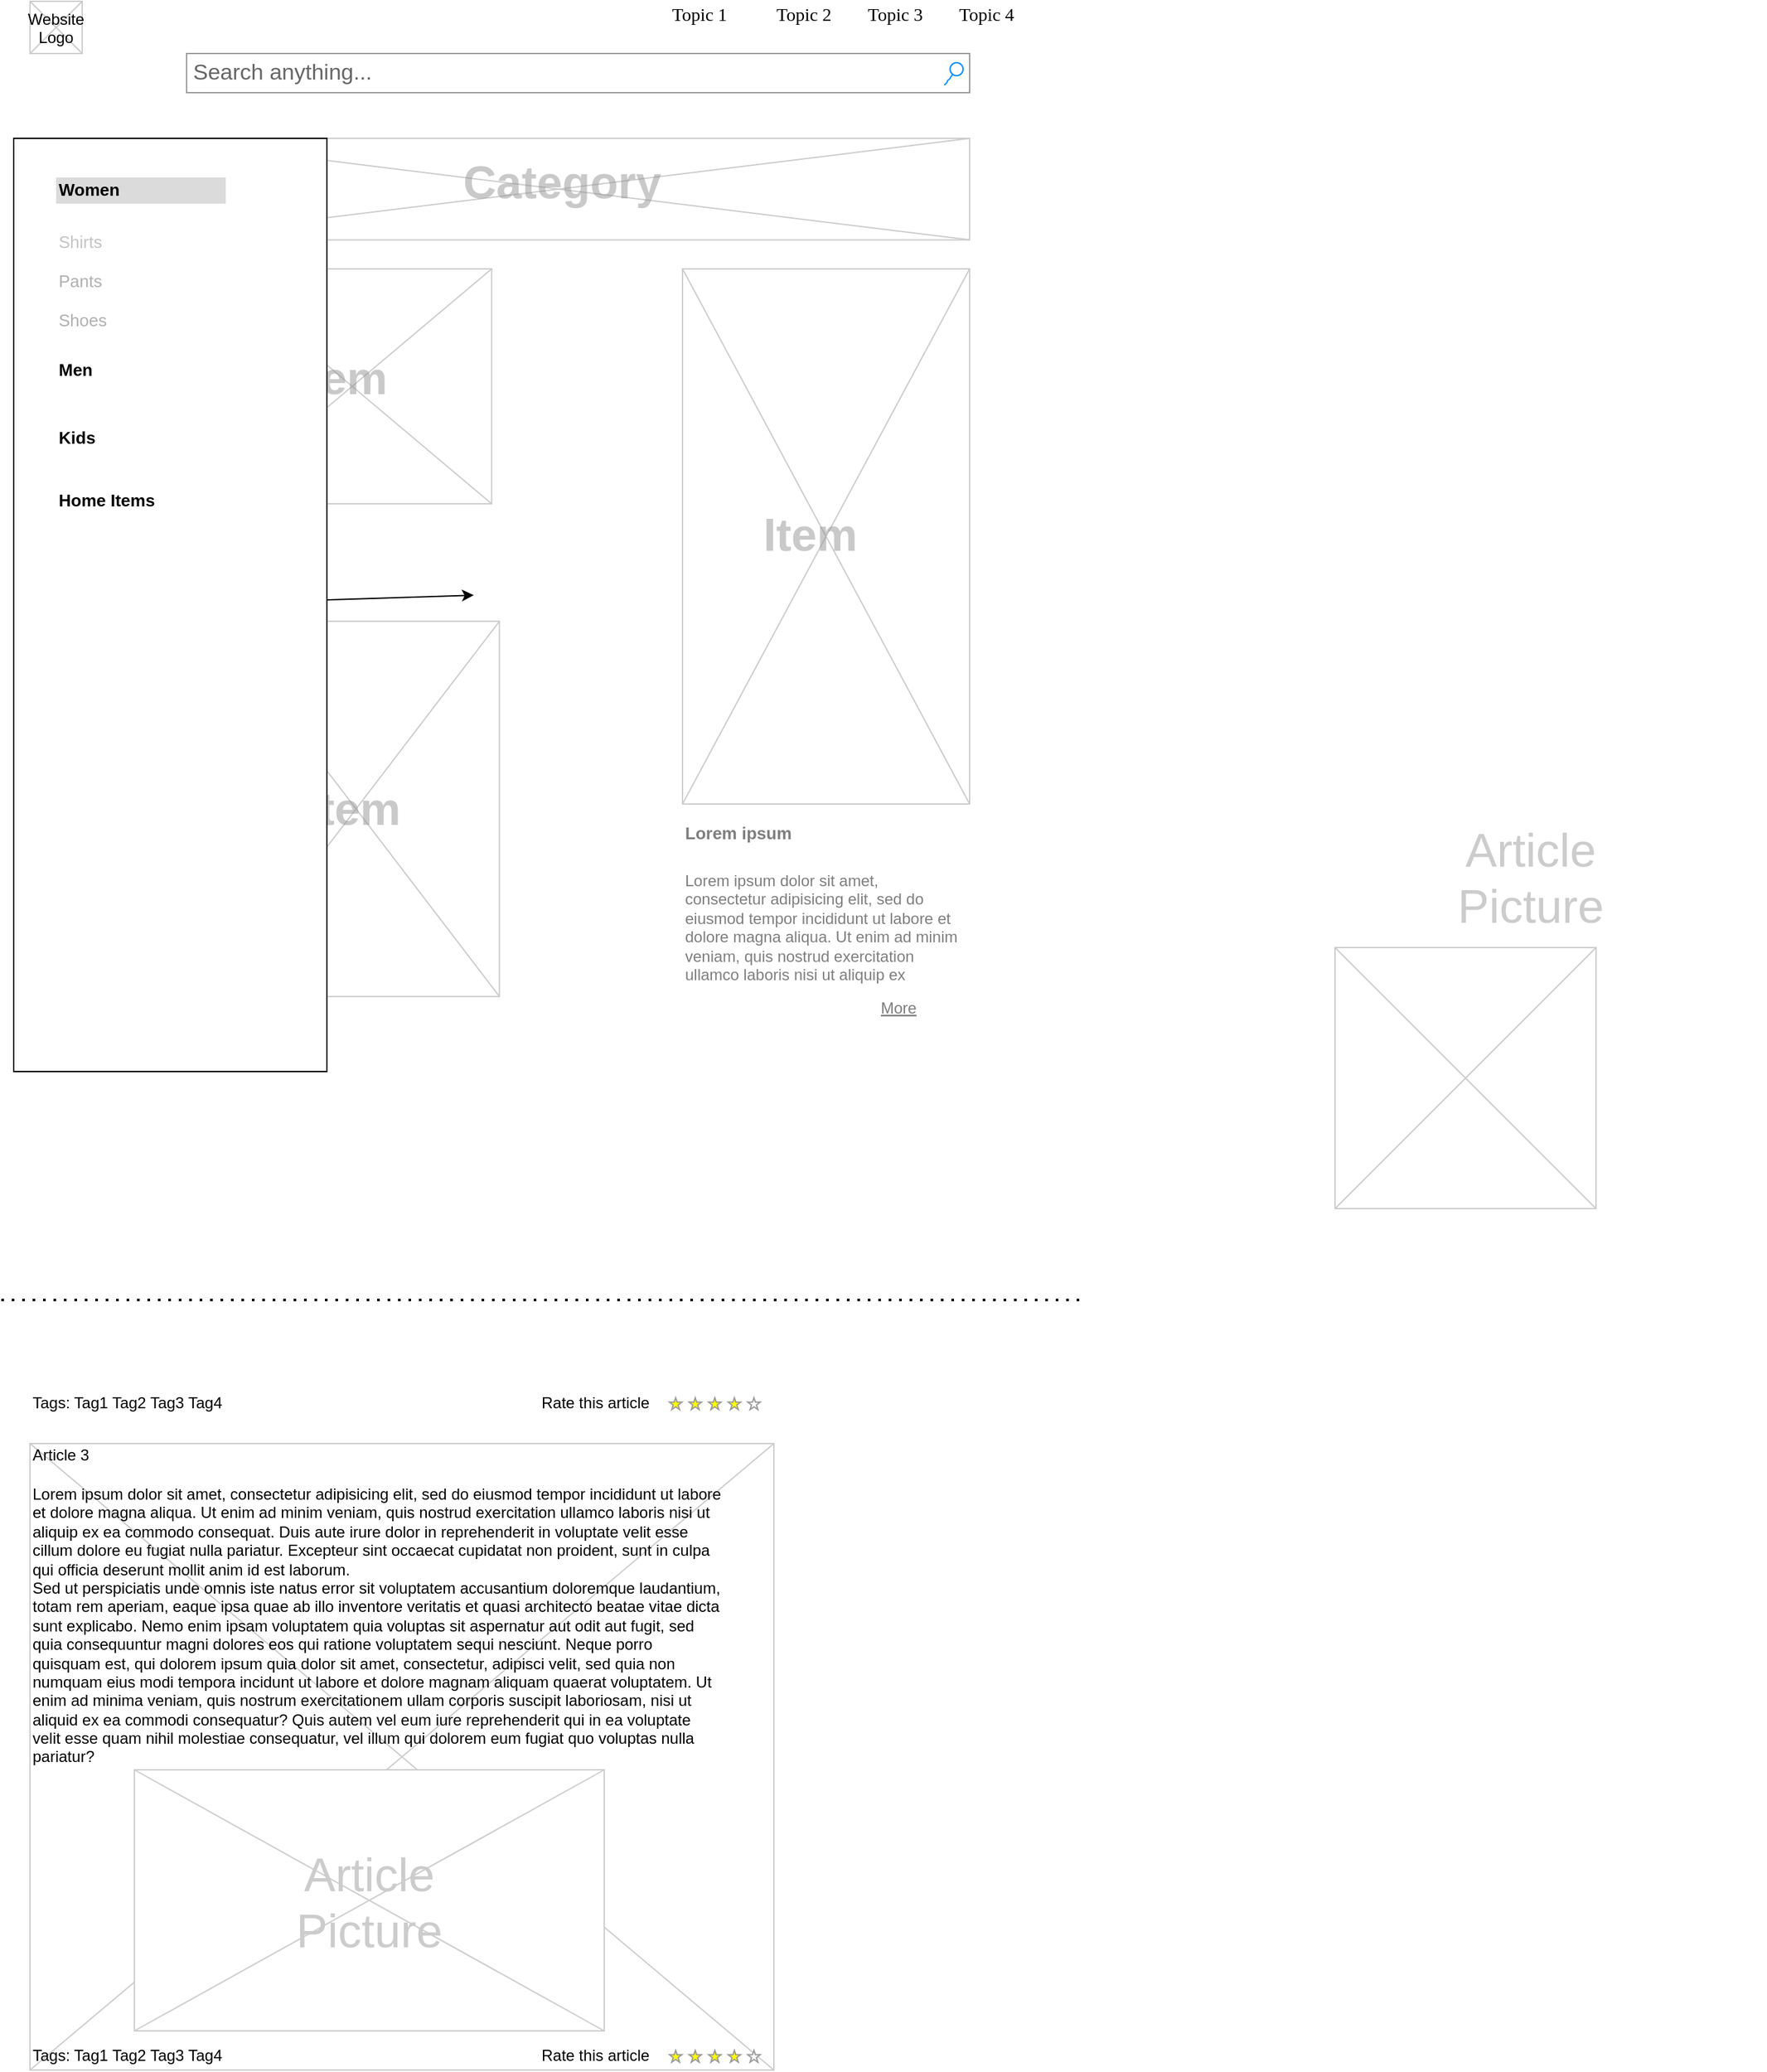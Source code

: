 <mxfile version="16.4.6" type="github">
  <diagram name="Page-1" id="f1b7ffb7-ca1e-a977-7cf5-a751b3c06c05">
    <mxGraphModel dx="2217" dy="899" grid="1" gridSize="10" guides="1" tooltips="1" connect="1" arrows="1" fold="1" page="1" pageScale="1" pageWidth="826" pageHeight="1169" background="none" math="0" shadow="0">
      <root>
        <mxCell id="0" />
        <mxCell id="1" parent="0" />
        <mxCell id="14" value="" style="verticalLabelPosition=bottom;verticalAlign=top;strokeWidth=1;shape=mxgraph.mockup.graphics.iconGrid;strokeColor=#CCCCCC;gridSize=1,1;" parent="1" vertex="1">
          <mxGeometry x="520" y="220" width="220" height="410" as="geometry" />
        </mxCell>
        <mxCell id="13" value="" style="verticalLabelPosition=bottom;verticalAlign=top;strokeWidth=1;shape=mxgraph.mockup.graphics.iconGrid;strokeColor=#CCCCCC;gridSize=1,1;" parent="1" vertex="1">
          <mxGeometry x="160" y="220" width="213.75" height="180" as="geometry" />
        </mxCell>
        <mxCell id="9" value="Lorem ipsum dolor sit amet, consectetur adipisicing elit, sed do eiusmod tempor incididunt ut labore et dolore magna aliqua. Ut enim ad minim veniam, quis nostrud exercitation ullamco laboris nisi ut aliquip ex " style="text;spacingTop=-5;whiteSpace=wrap;align=left;textOpacity=50;" parent="1" vertex="1">
          <mxGeometry x="520" y="680" width="213.1" height="135" as="geometry" />
        </mxCell>
        <mxCell id="10" value="Latest Posts" style="text;spacingTop=-5;" parent="1" vertex="1">
          <mxGeometry x="610" y="120" width="30" height="20" as="geometry" />
        </mxCell>
        <mxCell id="15" value="More" style="text;spacingTop=-5;fontStyle=4;textOpacity=50;" parent="1" vertex="1">
          <mxGeometry x="670" y="777.5" width="30" height="20" as="geometry" />
        </mxCell>
        <mxCell id="20" value="" style="verticalLabelPosition=bottom;verticalAlign=top;strokeWidth=1;shape=mxgraph.mockup.graphics.iconGrid;strokeColor=#CCCCCC;gridSize=1,1;" parent="1" vertex="1">
          <mxGeometry x="20" y="15" width="40" height="40" as="geometry" />
        </mxCell>
        <mxCell id="21" value="Website&#xa;Logo" style="text;spacingTop=-5;align=center" parent="1" vertex="1">
          <mxGeometry x="20" y="20" width="40" height="40" as="geometry" />
        </mxCell>
        <mxCell id="22" value="Nav Bar" style="text;spacingTop=-5;fontStyle=1;fontFamily=Helvetica;fontColor=#949494;fontSize=35;rotation=-90;textOpacity=50;" parent="1" vertex="1">
          <mxGeometry x="10" y="287.78" width="300" height="260" as="geometry" />
        </mxCell>
        <mxCell id="25" value="" style="verticalLabelPosition=bottom;verticalAlign=top;strokeWidth=1;shape=mxgraph.mockup.graphics.iconGrid;strokeColor=#CCCCCC;gridSize=1,1;" parent="1" vertex="1">
          <mxGeometry x="110" y="120" width="630" height="77.78" as="geometry" />
        </mxCell>
        <mxCell id="27" value="" style="verticalLabelPosition=bottom;verticalAlign=top;strokeWidth=1;shape=mxgraph.mockup.graphics.iconGrid;strokeColor=#CCCCCC;gridSize=1,1;" parent="1" vertex="1">
          <mxGeometry x="160" y="490" width="219.69" height="287.5" as="geometry" />
        </mxCell>
        <mxCell id="31" value="Article&#xa;Picture" style="text;spacingTop=-5;align=center;verticalAlign=middle;fontSize=36;fontColor=#CCCCCC" parent="1" vertex="1">
          <mxGeometry x="990" y="585" width="360" height="200" as="geometry" />
        </mxCell>
        <mxCell id="32" value="" style="verticalLabelPosition=bottom;verticalAlign=top;strokeWidth=1;shape=mxgraph.mockup.graphics.iconGrid;strokeColor=#CCCCCC;gridSize=1,1;" parent="1" vertex="1">
          <mxGeometry x="20" y="1120" width="570" height="480" as="geometry" />
        </mxCell>
        <mxCell id="33" value="Article 3" style="text;spacingTop=-5;" parent="1" vertex="1">
          <mxGeometry x="20" y="1120" width="30" height="20" as="geometry" />
        </mxCell>
        <mxCell id="34" value="Lorem ipsum dolor sit amet, consectetur adipisicing elit, sed do eiusmod tempor incididunt ut labore et dolore magna aliqua. Ut enim ad minim veniam, quis nostrud exercitation ullamco laboris nisi ut aliquip ex ea commodo consequat. Duis aute irure dolor in reprehenderit in voluptate velit esse cillum dolore eu fugiat nulla pariatur. Excepteur sint occaecat cupidatat non proident, sunt in culpa qui officia deserunt mollit anim id est laborum.&#xa;Sed ut perspiciatis unde omnis iste natus error sit voluptatem accusantium doloremque laudantium, totam rem aperiam, eaque ipsa quae ab illo inventore veritatis et quasi architecto beatae vitae dicta sunt explicabo. Nemo enim ipsam voluptatem quia voluptas sit aspernatur aut odit aut fugit, sed quia consequuntur magni dolores eos qui ratione voluptatem sequi nesciunt. Neque porro quisquam est, qui dolorem ipsum quia dolor sit amet, consectetur, adipisci velit, sed quia non numquam eius modi tempora incidunt ut labore et dolore magnam aliquam quaerat voluptatem. Ut enim ad minima veniam, quis nostrum exercitationem ullam corporis suscipit laboriosam, nisi ut aliquid ex ea commodi consequatur? Quis autem vel eum iure reprehenderit qui in ea voluptate velit esse quam nihil molestiae consequatur, vel illum qui dolorem eum fugiat quo voluptas nulla pariatur?" style="text;spacingTop=-5;whiteSpace=wrap;align=left" parent="1" vertex="1">
          <mxGeometry x="20" y="1150" width="530" height="250" as="geometry" />
        </mxCell>
        <mxCell id="35" value="" style="verticalLabelPosition=bottom;verticalAlign=top;strokeWidth=1;shape=mxgraph.mockup.graphics.iconGrid;strokeColor=#CCCCCC;gridSize=1,1;" parent="1" vertex="1">
          <mxGeometry x="100" y="1370" width="360" height="200" as="geometry" />
        </mxCell>
        <mxCell id="36" value="Article&#xa;Picture" style="text;spacingTop=-5;align=center;verticalAlign=middle;fontSize=36;fontColor=#CCCCCC" parent="1" vertex="1">
          <mxGeometry x="100" y="1370" width="360" height="200" as="geometry" />
        </mxCell>
        <mxCell id="37" value="" style="verticalLabelPosition=bottom;verticalAlign=top;strokeWidth=1;shape=mxgraph.mockup.misc.rating;strokeColor=#999999;fillColor=#ffff00;emptyFillColor=#ffffff;grade=4;ratingScale=5;ratingStyle=star;" parent="1" vertex="1">
          <mxGeometry x="170" y="380.0" width="77.5" height="10" as="geometry" />
        </mxCell>
        <mxCell id="38" value="Product rating" style="text;spacingTop=-5;" parent="1" vertex="1">
          <mxGeometry x="160" y="407.78" width="130" height="20" as="geometry" />
        </mxCell>
        <mxCell id="41" value="" style="verticalLabelPosition=bottom;verticalAlign=top;strokeWidth=1;shape=mxgraph.mockup.misc.rating;strokeColor=#999999;fillColor=#ffff00;emptyFillColor=#ffffff;grade=4;ratingScale=5;ratingStyle=star;" parent="1" vertex="1">
          <mxGeometry x="510.0" y="1085" width="77.5" height="10" as="geometry" />
        </mxCell>
        <mxCell id="42" value="Rate this article" style="text;spacingTop=-5;" parent="1" vertex="1">
          <mxGeometry x="410.0" y="1080" width="30" height="20" as="geometry" />
        </mxCell>
        <mxCell id="43" value="" style="verticalLabelPosition=bottom;verticalAlign=top;strokeWidth=1;shape=mxgraph.mockup.misc.rating;strokeColor=#999999;fillColor=#ffff00;emptyFillColor=#ffffff;grade=4;ratingScale=5;ratingStyle=star;" parent="1" vertex="1">
          <mxGeometry x="510.0" y="1585.0" width="77.5" height="10" as="geometry" />
        </mxCell>
        <mxCell id="44" value="Rate this article" style="text;spacingTop=-5;" parent="1" vertex="1">
          <mxGeometry x="410.0" y="1580.0" width="30" height="20" as="geometry" />
        </mxCell>
        <mxCell id="48" value="Tags: Tag1 Tag2 Tag3 Tag4" style="text;spacingTop=-5;" parent="1" vertex="1">
          <mxGeometry x="20" y="1080" width="210" height="20" as="geometry" />
        </mxCell>
        <mxCell id="49" value="Tags: Tag1 Tag2 Tag3 Tag4" style="text;spacingTop=-5;" parent="1" vertex="1">
          <mxGeometry x="20" y="1580.0" width="210" height="20" as="geometry" />
        </mxCell>
        <mxCell id="58" value="" style="verticalLabelPosition=bottom;verticalAlign=top;strokeWidth=1;shape=mxgraph.mockup.graphics.iconGrid;strokeColor=#CCCCCC;gridSize=1,1;" parent="1" vertex="1">
          <mxGeometry x="1020" y="740" width="200" height="200" as="geometry" />
        </mxCell>
        <mxCell id="S4baUxd-CoSfWvRWnIj_-70" value="" style="endArrow=classic;html=1;rounded=0;fontFamily=Helvetica;fontSize=10;fontColor=#949494;" parent="1" edge="1">
          <mxGeometry width="50" height="50" relative="1" as="geometry">
            <mxPoint x="125" y="460" as="sourcePoint" />
            <mxPoint x="235" y="460" as="targetPoint" />
          </mxGeometry>
        </mxCell>
        <mxCell id="S4baUxd-CoSfWvRWnIj_-71" value="Category" style="text;spacingTop=-5;fontStyle=1;fontFamily=Helvetica;fontColor=#949494;fontSize=35;rotation=0;textOpacity=50;" parent="1" vertex="1">
          <mxGeometry x="350" y="130" width="345" height="40" as="geometry" />
        </mxCell>
        <mxCell id="S4baUxd-CoSfWvRWnIj_-72" value="Item" style="text;spacingTop=-5;fontStyle=1;fontFamily=Helvetica;fontColor=#949494;fontSize=35;rotation=0;textOpacity=50;" parent="1" vertex="1">
          <mxGeometry x="580" y="400" width="80" height="60" as="geometry" />
        </mxCell>
        <mxCell id="S4baUxd-CoSfWvRWnIj_-73" value="Item" style="text;spacingTop=-5;fontStyle=1;fontFamily=Helvetica;fontColor=#949494;fontSize=35;rotation=0;textOpacity=50;" parent="1" vertex="1">
          <mxGeometry x="219.85" y="280" width="100" height="50" as="geometry" />
        </mxCell>
        <mxCell id="S4baUxd-CoSfWvRWnIj_-74" value="Item" style="text;spacingTop=-5;fontStyle=1;fontFamily=Helvetica;fontColor=#949494;fontSize=35;rotation=0;textOpacity=50;" parent="1" vertex="1">
          <mxGeometry x="230" y="610" width="80" height="40" as="geometry" />
        </mxCell>
        <mxCell id="S4baUxd-CoSfWvRWnIj_-76" value="Lorem ipsum " style="text;spacingTop=-5;whiteSpace=wrap;align=left;fontStyle=1;fontSize=13;textOpacity=50;" parent="1" vertex="1">
          <mxGeometry x="520" y="642.5" width="231.55" height="135" as="geometry" />
        </mxCell>
        <mxCell id="Cnt6gD5doACFGwV2y_Jl-59" value="Search anything..." style="strokeWidth=1;shadow=0;dashed=0;align=center;html=1;shape=mxgraph.mockup.forms.searchBox;strokeColor=#999999;mainText=;strokeColor2=#008cff;fontColor=#666666;fontSize=17;align=left;spacingLeft=3;rounded=0;labelBackgroundColor=none;comic=1;" vertex="1" parent="1">
          <mxGeometry x="140" y="55" width="600" height="30" as="geometry" />
        </mxCell>
        <mxCell id="Cnt6gD5doACFGwV2y_Jl-60" value="Topic 1" style="text;html=1;points=[];align=left;verticalAlign=top;spacingTop=-4;fontSize=14;fontFamily=Verdana" vertex="1" parent="1">
          <mxGeometry x="510" y="15" width="60" height="20" as="geometry" />
        </mxCell>
        <mxCell id="Cnt6gD5doACFGwV2y_Jl-61" value="Topic 2" style="text;html=1;points=[];align=left;verticalAlign=top;spacingTop=-4;fontSize=14;fontFamily=Verdana" vertex="1" parent="1">
          <mxGeometry x="590" y="15" width="60" height="20" as="geometry" />
        </mxCell>
        <mxCell id="Cnt6gD5doACFGwV2y_Jl-62" value="Topic 3" style="text;html=1;points=[];align=left;verticalAlign=top;spacingTop=-4;fontSize=14;fontFamily=Verdana" vertex="1" parent="1">
          <mxGeometry x="660" y="15" width="75" height="20" as="geometry" />
        </mxCell>
        <mxCell id="Cnt6gD5doACFGwV2y_Jl-63" value="Topic 4" style="text;html=1;points=[];align=left;verticalAlign=top;spacingTop=-4;fontSize=14;fontFamily=Verdana" vertex="1" parent="1">
          <mxGeometry x="730" y="15" width="60" height="20" as="geometry" />
        </mxCell>
        <mxCell id="Cnt6gD5doACFGwV2y_Jl-73" value="Men" style="text;spacingTop=-5;" vertex="1" parent="1">
          <mxGeometry x="30" y="230" width="130" height="20" as="geometry" />
        </mxCell>
        <mxCell id="Cnt6gD5doACFGwV2y_Jl-74" value="Childern" style="text;spacingTop=-5;" vertex="1" parent="1">
          <mxGeometry x="30" y="273.89" width="130" height="20" as="geometry" />
        </mxCell>
        <mxCell id="Cnt6gD5doACFGwV2y_Jl-76" value="&lt;b&gt;&lt;br&gt;&lt;/b&gt;" style="rounded=0;whiteSpace=wrap;html=1;" vertex="1" parent="1">
          <mxGeometry x="7.5" y="120" width="240" height="715" as="geometry" />
        </mxCell>
        <mxCell id="Cnt6gD5doACFGwV2y_Jl-75" value="Home Items" style="text;spacingTop=-5;fontSize=13;fontStyle=1" vertex="1" parent="1">
          <mxGeometry x="40" y="387.78" width="130" height="20" as="geometry" />
        </mxCell>
        <mxCell id="Cnt6gD5doACFGwV2y_Jl-72" value="Women" style="text;spacingTop=-5;fontSize=13;fillColor=#DBDBDB;fontStyle=1" vertex="1" parent="1">
          <mxGeometry x="40" y="150" width="130" height="20" as="geometry" />
        </mxCell>
        <mxCell id="Cnt6gD5doACFGwV2y_Jl-86" value="Kids" style="text;spacingTop=-5;fontSize=13;fontStyle=1" vertex="1" parent="1">
          <mxGeometry x="40" y="340" width="130" height="20" as="geometry" />
        </mxCell>
        <mxCell id="Cnt6gD5doACFGwV2y_Jl-85" value="Men" style="text;spacingTop=-5;fontSize=13;fontStyle=1" vertex="1" parent="1">
          <mxGeometry x="40" y="287.78" width="130" height="20" as="geometry" />
        </mxCell>
        <mxCell id="Cnt6gD5doACFGwV2y_Jl-90" value="Shirts" style="text;spacingTop=-5;fontSize=13;fontColor=#C4C4C4;" vertex="1" parent="1">
          <mxGeometry x="40" y="190" width="130" height="20" as="geometry" />
        </mxCell>
        <mxCell id="Cnt6gD5doACFGwV2y_Jl-91" value="Pants" style="text;spacingTop=-5;fontSize=13;fontColor=#B0B0B0;" vertex="1" parent="1">
          <mxGeometry x="40" y="220" width="130" height="20" as="geometry" />
        </mxCell>
        <mxCell id="Cnt6gD5doACFGwV2y_Jl-92" value="Shoes" style="text;spacingTop=-5;fontSize=13;fontColor=#B0B0B0;" vertex="1" parent="1">
          <mxGeometry x="40" y="250" width="130" height="20" as="geometry" />
        </mxCell>
        <mxCell id="Cnt6gD5doACFGwV2y_Jl-93" value="" style="shape=image;html=1;verticalAlign=top;verticalLabelPosition=bottom;labelBackgroundColor=#ffffff;imageAspect=0;aspect=fixed;image=https://cdn4.iconfinder.com/data/icons/ionicons/512/icon-ios7-plus-empty-128.png;fontSize=13;fontColor=#B0B0B0;fillColor=#DBDBDB;" vertex="1" parent="1">
          <mxGeometry x="125" y="282.78" width="30" height="30" as="geometry" />
        </mxCell>
        <mxCell id="Cnt6gD5doACFGwV2y_Jl-94" value="" style="shape=image;html=1;verticalAlign=top;verticalLabelPosition=bottom;labelBackgroundColor=#ffffff;imageAspect=0;aspect=fixed;image=https://cdn4.iconfinder.com/data/icons/ionicons/512/icon-ios7-minus-empty-128.png;fontSize=13;fontColor=#B0B0B0;fillColor=#DBDBDB;" vertex="1" parent="1">
          <mxGeometry x="120" y="140" width="40" height="40" as="geometry" />
        </mxCell>
        <mxCell id="Cnt6gD5doACFGwV2y_Jl-96" value="" style="shape=image;html=1;verticalAlign=top;verticalLabelPosition=bottom;labelBackgroundColor=#ffffff;imageAspect=0;aspect=fixed;image=https://cdn4.iconfinder.com/data/icons/ionicons/512/icon-ios7-plus-empty-128.png;fontSize=13;fontColor=#B0B0B0;fillColor=#DBDBDB;" vertex="1" parent="1">
          <mxGeometry x="125" y="335" width="30" height="30" as="geometry" />
        </mxCell>
        <mxCell id="Cnt6gD5doACFGwV2y_Jl-97" value="" style="shape=image;html=1;verticalAlign=top;verticalLabelPosition=bottom;labelBackgroundColor=#ffffff;imageAspect=0;aspect=fixed;image=https://cdn4.iconfinder.com/data/icons/ionicons/512/icon-ios7-plus-empty-128.png;fontSize=13;fontColor=#B0B0B0;fillColor=#DBDBDB;" vertex="1" parent="1">
          <mxGeometry x="125" y="382.78" width="30" height="30" as="geometry" />
        </mxCell>
        <mxCell id="Cnt6gD5doACFGwV2y_Jl-99" value="" style="shape=image;html=1;verticalAlign=top;verticalLabelPosition=bottom;labelBackgroundColor=#ffffff;imageAspect=0;aspect=fixed;image=https://cdn4.iconfinder.com/data/icons/ionicons/512/icon-ios7-minus-empty-128.png;fontSize=13;fontColor=#B0B0B0;fillColor=#DBDBDB;" vertex="1" parent="1">
          <mxGeometry x="205" y="120" width="40" height="40" as="geometry" />
        </mxCell>
        <mxCell id="Cnt6gD5doACFGwV2y_Jl-101" value="" style="endArrow=classic;html=1;rounded=0;fontSize=13;fontColor=#B0B0B0;" edge="1" parent="1" source="Cnt6gD5doACFGwV2y_Jl-76">
          <mxGeometry width="50" height="50" relative="1" as="geometry">
            <mxPoint x="400" y="460" as="sourcePoint" />
            <mxPoint x="360" y="470" as="targetPoint" />
          </mxGeometry>
        </mxCell>
        <mxCell id="Cnt6gD5doACFGwV2y_Jl-102" value="" style="endArrow=none;dashed=1;html=1;dashPattern=1 3;strokeWidth=2;rounded=0;fontSize=13;fontColor=#D9D9D9;textOpacity=10;" edge="1" parent="1">
          <mxGeometry width="50" height="50" relative="1" as="geometry">
            <mxPoint x="-2" y="1010" as="sourcePoint" />
            <mxPoint x="828" y="1010" as="targetPoint" />
          </mxGeometry>
        </mxCell>
      </root>
    </mxGraphModel>
  </diagram>
</mxfile>
